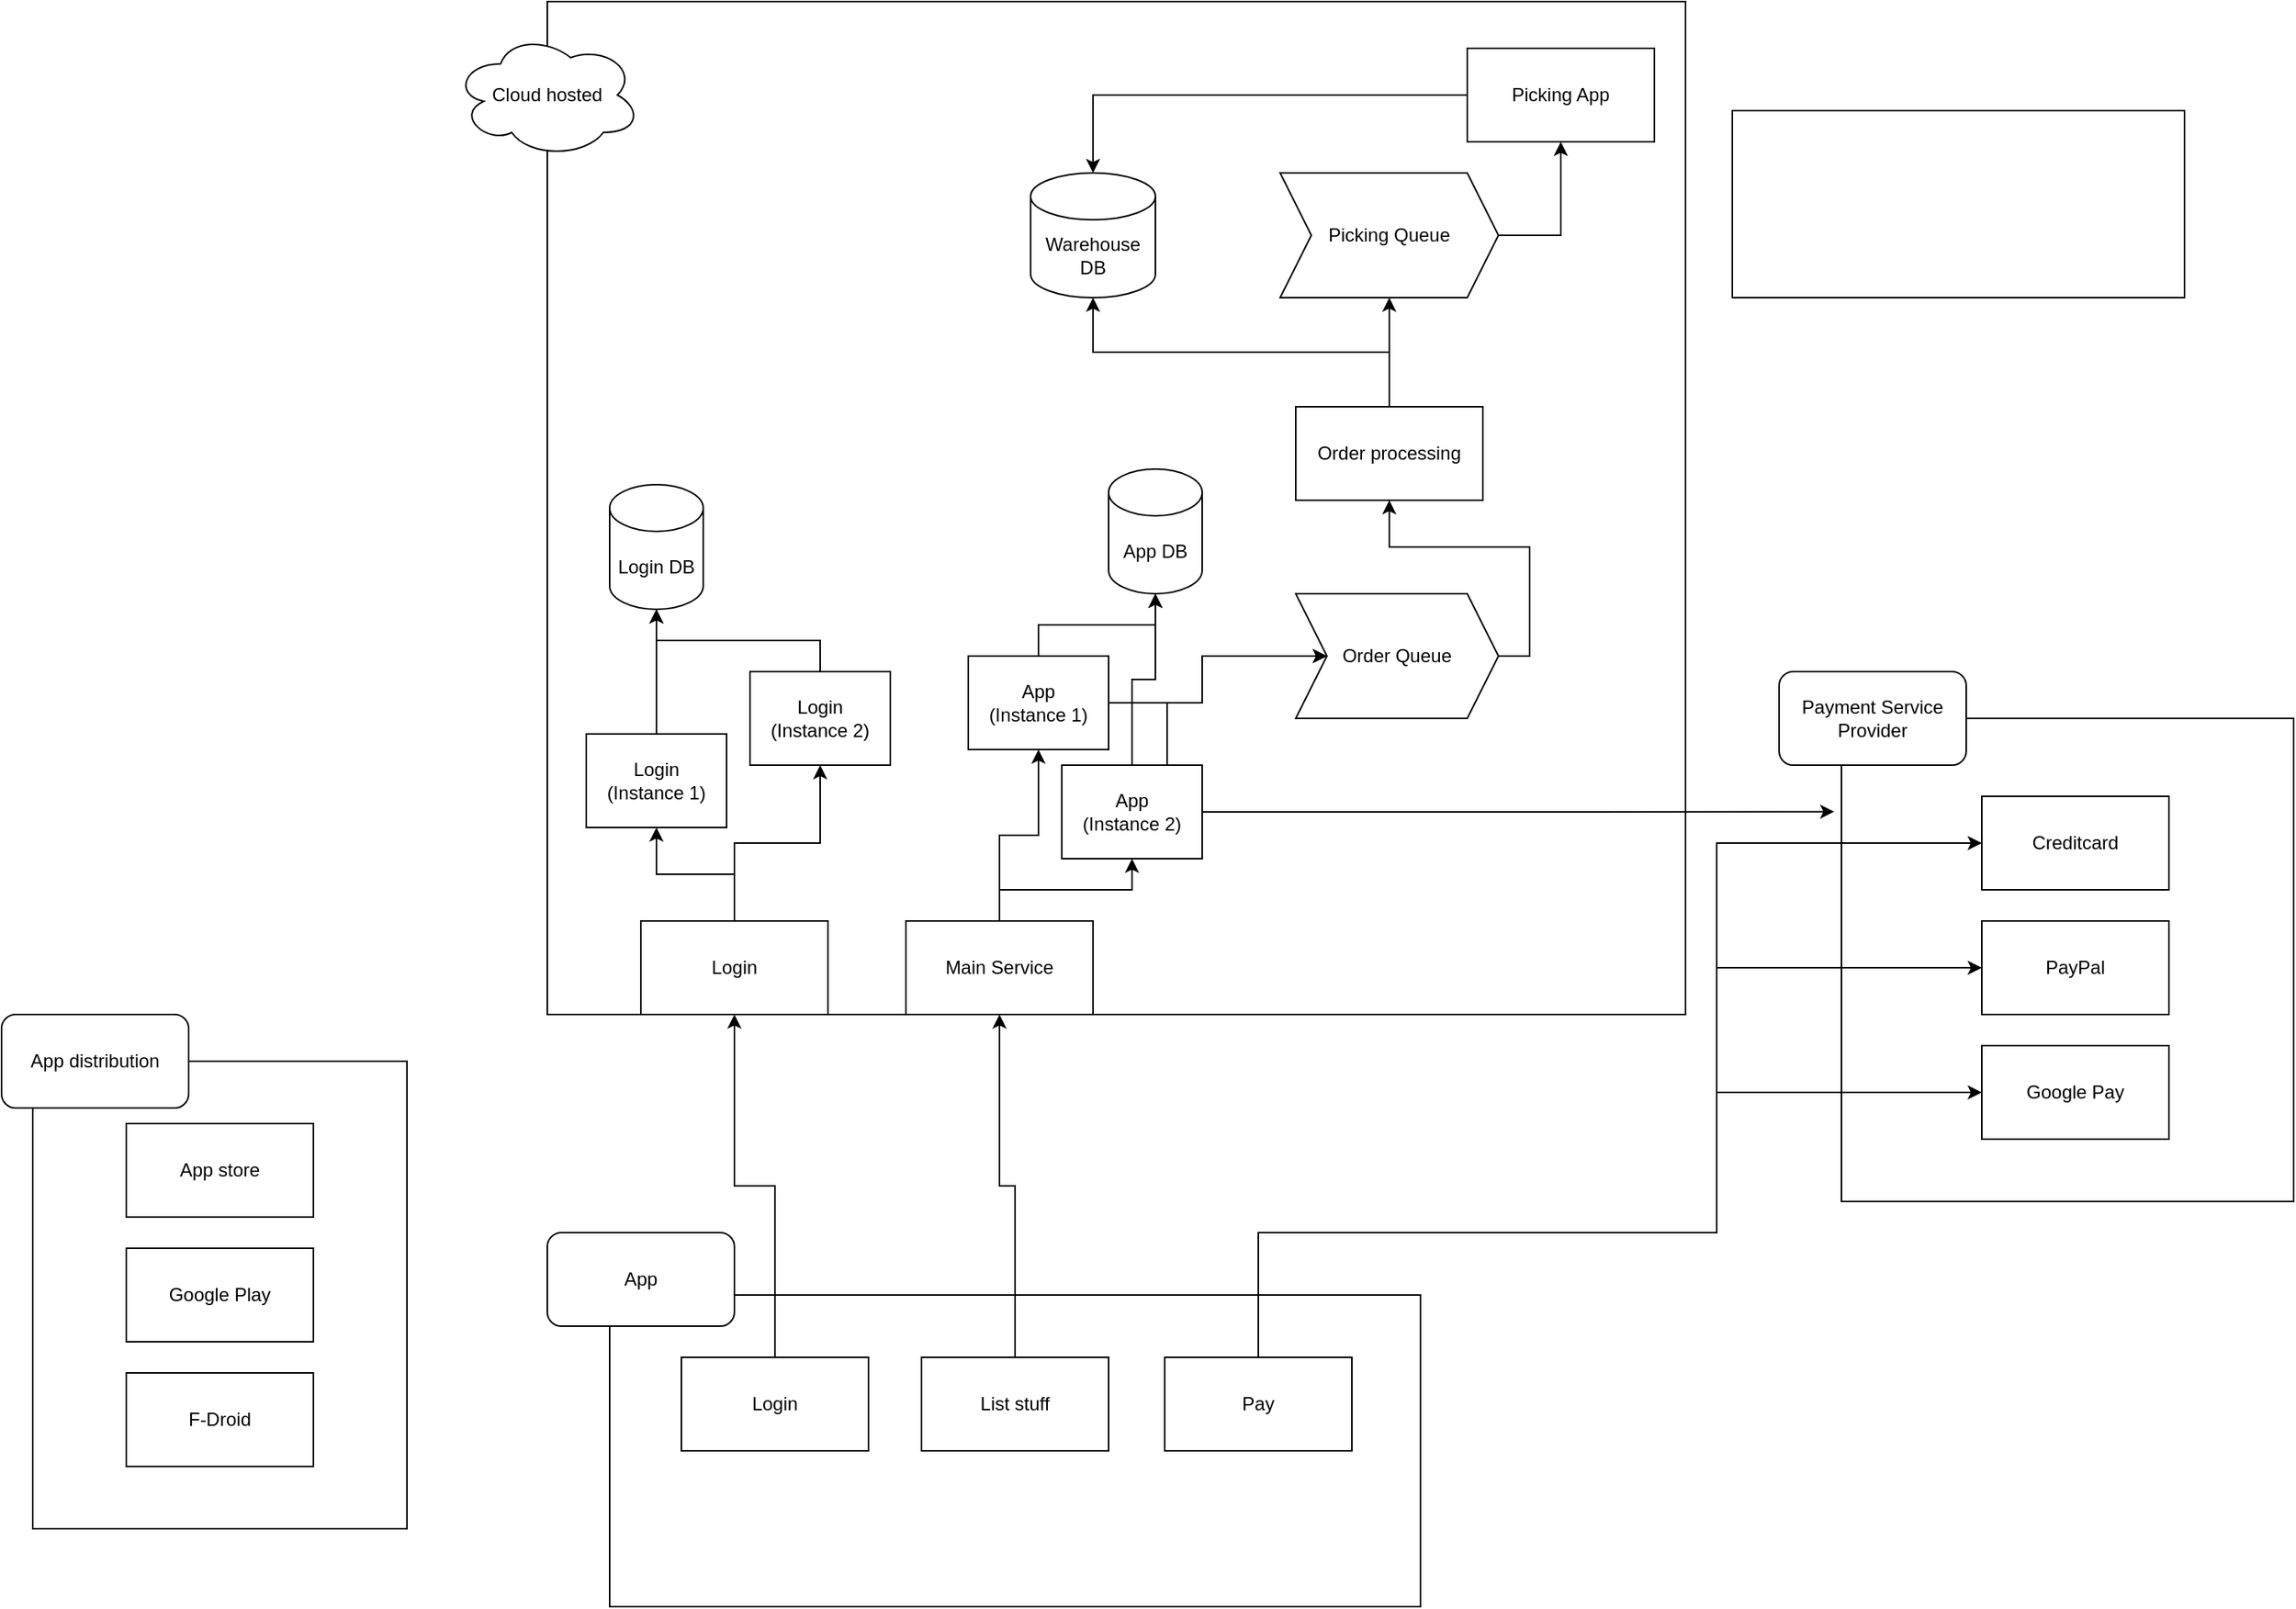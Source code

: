 <mxfile>
    <diagram id="T2Fxe9FcnrelUc5MWTKS" name="Page-1">
        <mxGraphModel dx="1626" dy="2086" grid="1" gridSize="10" guides="1" tooltips="1" connect="1" arrows="1" fold="1" page="1" pageScale="1" pageWidth="1600" pageHeight="900" math="0" shadow="0">
            <root>
                <mxCell id="0"/>
                <mxCell id="1" parent="0"/>
                <mxCell id="2" value="" style="whiteSpace=wrap;html=1;" vertex="1" parent="1">
                    <mxGeometry x="420" y="610" width="520" height="200" as="geometry"/>
                </mxCell>
                <mxCell id="3" value="Login" style="whiteSpace=wrap;html=1;" vertex="1" parent="1">
                    <mxGeometry x="466" y="650" width="120" height="60" as="geometry"/>
                </mxCell>
                <mxCell id="4" value="List stuff" style="whiteSpace=wrap;html=1;" vertex="1" parent="1">
                    <mxGeometry x="620" y="650" width="120" height="60" as="geometry"/>
                </mxCell>
                <mxCell id="5" value="Pay" style="whiteSpace=wrap;html=1;" vertex="1" parent="1">
                    <mxGeometry x="776" y="650" width="120" height="60" as="geometry"/>
                </mxCell>
                <mxCell id="6" value="" style="whiteSpace=wrap;html=1;" vertex="1" parent="1">
                    <mxGeometry x="380" y="-220" width="730" height="650" as="geometry"/>
                </mxCell>
                <mxCell id="7" value="Cloud hosted" style="ellipse;shape=cloud;whiteSpace=wrap;html=1;" vertex="1" parent="1">
                    <mxGeometry x="320" y="-200" width="120" height="80" as="geometry"/>
                </mxCell>
                <mxCell id="8" value="App" style="rounded=1;whiteSpace=wrap;html=1;" vertex="1" parent="1">
                    <mxGeometry x="380" y="570" width="120" height="60" as="geometry"/>
                </mxCell>
                <mxCell id="10" value="" style="rounded=0;whiteSpace=wrap;html=1;" vertex="1" parent="1">
                    <mxGeometry x="50" y="460" width="240" height="300" as="geometry"/>
                </mxCell>
                <mxCell id="9" value="App distribution" style="rounded=1;whiteSpace=wrap;html=1;" vertex="1" parent="1">
                    <mxGeometry x="30" y="430" width="120" height="60" as="geometry"/>
                </mxCell>
                <mxCell id="11" value="App store" style="rounded=0;whiteSpace=wrap;html=1;" vertex="1" parent="1">
                    <mxGeometry x="110" y="500" width="120" height="60" as="geometry"/>
                </mxCell>
                <mxCell id="12" value="Google Play" style="rounded=0;whiteSpace=wrap;html=1;" vertex="1" parent="1">
                    <mxGeometry x="110" y="580" width="120" height="60" as="geometry"/>
                </mxCell>
                <mxCell id="13" value="F-Droid" style="rounded=0;whiteSpace=wrap;html=1;" vertex="1" parent="1">
                    <mxGeometry x="110" y="660" width="120" height="60" as="geometry"/>
                </mxCell>
                <mxCell id="22" style="edgeStyle=orthogonalEdgeStyle;rounded=0;orthogonalLoop=1;jettySize=auto;html=1;exitX=0.5;exitY=0;exitDx=0;exitDy=0;entryX=0.5;entryY=1;entryDx=0;entryDy=0;" edge="1" parent="1" source="14" target="18">
                    <mxGeometry relative="1" as="geometry"/>
                </mxCell>
                <mxCell id="23" style="edgeStyle=orthogonalEdgeStyle;rounded=0;orthogonalLoop=1;jettySize=auto;html=1;exitX=0.5;exitY=0;exitDx=0;exitDy=0;entryX=0.5;entryY=1;entryDx=0;entryDy=0;" edge="1" parent="1" source="14" target="19">
                    <mxGeometry relative="1" as="geometry"/>
                </mxCell>
                <mxCell id="14" value="Login" style="rounded=0;whiteSpace=wrap;html=1;" vertex="1" parent="1">
                    <mxGeometry x="440" y="370" width="120" height="60" as="geometry"/>
                </mxCell>
                <mxCell id="15" style="edgeStyle=orthogonalEdgeStyle;rounded=0;orthogonalLoop=1;jettySize=auto;html=1;exitX=0.5;exitY=0;exitDx=0;exitDy=0;entryX=0.5;entryY=1;entryDx=0;entryDy=0;" edge="1" parent="1" source="3" target="14">
                    <mxGeometry relative="1" as="geometry"/>
                </mxCell>
                <mxCell id="28" style="edgeStyle=orthogonalEdgeStyle;rounded=0;orthogonalLoop=1;jettySize=auto;html=1;exitX=0.5;exitY=0;exitDx=0;exitDy=0;entryX=0.5;entryY=1;entryDx=0;entryDy=0;" edge="1" parent="1" source="16" target="27">
                    <mxGeometry relative="1" as="geometry"/>
                </mxCell>
                <mxCell id="29" style="edgeStyle=orthogonalEdgeStyle;rounded=0;orthogonalLoop=1;jettySize=auto;html=1;exitX=0.5;exitY=0;exitDx=0;exitDy=0;entryX=0.5;entryY=1;entryDx=0;entryDy=0;" edge="1" parent="1" source="16" target="26">
                    <mxGeometry relative="1" as="geometry"/>
                </mxCell>
                <mxCell id="16" value="Main Service" style="rounded=0;whiteSpace=wrap;html=1;" vertex="1" parent="1">
                    <mxGeometry x="610" y="370" width="120" height="60" as="geometry"/>
                </mxCell>
                <mxCell id="17" style="edgeStyle=orthogonalEdgeStyle;rounded=0;orthogonalLoop=1;jettySize=auto;html=1;exitX=0.5;exitY=0;exitDx=0;exitDy=0;entryX=0.5;entryY=1;entryDx=0;entryDy=0;" edge="1" parent="1" source="4" target="16">
                    <mxGeometry relative="1" as="geometry"/>
                </mxCell>
                <mxCell id="24" style="edgeStyle=orthogonalEdgeStyle;rounded=0;orthogonalLoop=1;jettySize=auto;html=1;exitX=0.5;exitY=0;exitDx=0;exitDy=0;entryX=0.5;entryY=1;entryDx=0;entryDy=0;entryPerimeter=0;" edge="1" parent="1" source="18" target="21">
                    <mxGeometry relative="1" as="geometry"/>
                </mxCell>
                <mxCell id="18" value="Login&lt;br&gt;(Instance 1)" style="rounded=0;whiteSpace=wrap;html=1;" vertex="1" parent="1">
                    <mxGeometry x="405" y="250" width="90" height="60" as="geometry"/>
                </mxCell>
                <mxCell id="25" style="edgeStyle=orthogonalEdgeStyle;rounded=0;orthogonalLoop=1;jettySize=auto;html=1;exitX=0.5;exitY=0;exitDx=0;exitDy=0;entryX=0.5;entryY=1;entryDx=0;entryDy=0;entryPerimeter=0;" edge="1" parent="1" source="19" target="21">
                    <mxGeometry relative="1" as="geometry"/>
                </mxCell>
                <mxCell id="19" value="Login&lt;br&gt;(Instance 2)" style="rounded=0;whiteSpace=wrap;html=1;" vertex="1" parent="1">
                    <mxGeometry x="510" y="210" width="90" height="60" as="geometry"/>
                </mxCell>
                <mxCell id="21" value="Login DB" style="shape=cylinder3;whiteSpace=wrap;html=1;boundedLbl=1;backgroundOutline=1;size=15;" vertex="1" parent="1">
                    <mxGeometry x="420" y="90" width="60" height="80" as="geometry"/>
                </mxCell>
                <mxCell id="32" style="edgeStyle=orthogonalEdgeStyle;rounded=0;orthogonalLoop=1;jettySize=auto;html=1;exitX=0.5;exitY=0;exitDx=0;exitDy=0;entryX=0.5;entryY=1;entryDx=0;entryDy=0;entryPerimeter=0;" edge="1" parent="1" source="26" target="30">
                    <mxGeometry relative="1" as="geometry">
                        <mxPoint x="680" y="170" as="targetPoint"/>
                    </mxGeometry>
                </mxCell>
                <mxCell id="39" style="edgeStyle=orthogonalEdgeStyle;rounded=0;orthogonalLoop=1;jettySize=auto;html=1;exitX=1;exitY=0.5;exitDx=0;exitDy=0;entryX=-0.016;entryY=0.193;entryDx=0;entryDy=0;entryPerimeter=0;" edge="1" parent="1" source="26" target="35">
                    <mxGeometry relative="1" as="geometry"/>
                </mxCell>
                <mxCell id="46" style="edgeStyle=orthogonalEdgeStyle;rounded=0;orthogonalLoop=1;jettySize=auto;html=1;exitX=0.75;exitY=0;exitDx=0;exitDy=0;entryX=0;entryY=0.5;entryDx=0;entryDy=0;" edge="1" parent="1" source="26" target="44">
                    <mxGeometry relative="1" as="geometry">
                        <mxPoint x="910" y="-10" as="targetPoint"/>
                        <Array as="points">
                            <mxPoint x="778" y="230"/>
                            <mxPoint x="800" y="230"/>
                            <mxPoint x="800" y="200"/>
                        </Array>
                    </mxGeometry>
                </mxCell>
                <mxCell id="26" value="App&lt;br&gt;(Instance 2)" style="rounded=0;whiteSpace=wrap;html=1;" vertex="1" parent="1">
                    <mxGeometry x="710" y="270" width="90" height="60" as="geometry"/>
                </mxCell>
                <mxCell id="31" style="edgeStyle=orthogonalEdgeStyle;rounded=0;orthogonalLoop=1;jettySize=auto;html=1;exitX=0.5;exitY=0;exitDx=0;exitDy=0;entryX=0.5;entryY=1;entryDx=0;entryDy=0;entryPerimeter=0;" edge="1" parent="1" source="27" target="30">
                    <mxGeometry relative="1" as="geometry"/>
                </mxCell>
                <mxCell id="45" style="edgeStyle=orthogonalEdgeStyle;rounded=0;orthogonalLoop=1;jettySize=auto;html=1;exitX=1;exitY=0.5;exitDx=0;exitDy=0;entryX=0;entryY=0.5;entryDx=0;entryDy=0;" edge="1" parent="1" source="27" target="44">
                    <mxGeometry relative="1" as="geometry"/>
                </mxCell>
                <mxCell id="27" value="App&lt;br&gt;(Instance 1)" style="rounded=0;whiteSpace=wrap;html=1;" vertex="1" parent="1">
                    <mxGeometry x="650" y="200" width="90" height="60" as="geometry"/>
                </mxCell>
                <mxCell id="30" value="App DB" style="shape=cylinder3;whiteSpace=wrap;html=1;boundedLbl=1;backgroundOutline=1;size=15;" vertex="1" parent="1">
                    <mxGeometry x="740" y="80" width="60" height="80" as="geometry"/>
                </mxCell>
                <mxCell id="35" value="" style="rounded=0;whiteSpace=wrap;html=1;" vertex="1" parent="1">
                    <mxGeometry x="1210" y="240" width="290" height="310" as="geometry"/>
                </mxCell>
                <mxCell id="34" value="Payment Service Provider" style="rounded=1;whiteSpace=wrap;html=1;" vertex="1" parent="1">
                    <mxGeometry x="1170" y="210" width="120" height="60" as="geometry"/>
                </mxCell>
                <mxCell id="36" value="Creditcard" style="rounded=0;whiteSpace=wrap;html=1;" vertex="1" parent="1">
                    <mxGeometry x="1300" y="290" width="120" height="60" as="geometry"/>
                </mxCell>
                <mxCell id="37" value="PayPal" style="rounded=0;whiteSpace=wrap;html=1;" vertex="1" parent="1">
                    <mxGeometry x="1300" y="370" width="120" height="60" as="geometry"/>
                </mxCell>
                <mxCell id="38" value="Google Pay" style="rounded=0;whiteSpace=wrap;html=1;" vertex="1" parent="1">
                    <mxGeometry x="1300" y="450" width="120" height="60" as="geometry"/>
                </mxCell>
                <mxCell id="40" style="edgeStyle=orthogonalEdgeStyle;rounded=0;orthogonalLoop=1;jettySize=auto;html=1;exitX=0.5;exitY=0;exitDx=0;exitDy=0;entryX=0;entryY=0.5;entryDx=0;entryDy=0;" edge="1" parent="1" source="5" target="38">
                    <mxGeometry relative="1" as="geometry">
                        <Array as="points">
                            <mxPoint x="836" y="570"/>
                            <mxPoint x="1130" y="570"/>
                            <mxPoint x="1130" y="480"/>
                        </Array>
                    </mxGeometry>
                </mxCell>
                <mxCell id="42" style="edgeStyle=orthogonalEdgeStyle;rounded=0;orthogonalLoop=1;jettySize=auto;html=1;exitX=0.5;exitY=0;exitDx=0;exitDy=0;entryX=0;entryY=0.5;entryDx=0;entryDy=0;" edge="1" parent="1" source="5" target="36">
                    <mxGeometry relative="1" as="geometry">
                        <Array as="points">
                            <mxPoint x="836" y="570"/>
                            <mxPoint x="1130" y="570"/>
                            <mxPoint x="1130" y="320"/>
                        </Array>
                    </mxGeometry>
                </mxCell>
                <mxCell id="41" style="edgeStyle=orthogonalEdgeStyle;rounded=0;orthogonalLoop=1;jettySize=auto;html=1;exitX=0.5;exitY=0;exitDx=0;exitDy=0;entryX=0;entryY=0.5;entryDx=0;entryDy=0;" edge="1" parent="1" source="5" target="37">
                    <mxGeometry relative="1" as="geometry">
                        <Array as="points">
                            <mxPoint x="836" y="570"/>
                            <mxPoint x="1130" y="570"/>
                            <mxPoint x="1130" y="400"/>
                        </Array>
                    </mxGeometry>
                </mxCell>
                <mxCell id="43" value="" style="rounded=0;whiteSpace=wrap;html=1;" vertex="1" parent="1">
                    <mxGeometry x="1140" y="-150" width="290" height="120" as="geometry"/>
                </mxCell>
                <mxCell id="49" style="edgeStyle=orthogonalEdgeStyle;rounded=0;orthogonalLoop=1;jettySize=auto;html=1;exitX=1;exitY=0.5;exitDx=0;exitDy=0;entryX=0.5;entryY=1;entryDx=0;entryDy=0;" edge="1" parent="1" source="44" target="48">
                    <mxGeometry relative="1" as="geometry"/>
                </mxCell>
                <mxCell id="44" value="Order Queue" style="shape=step;perimeter=stepPerimeter;whiteSpace=wrap;html=1;fixedSize=1;" vertex="1" parent="1">
                    <mxGeometry x="860" y="160" width="130" height="80" as="geometry"/>
                </mxCell>
                <mxCell id="47" value="Warehouse DB" style="shape=cylinder3;whiteSpace=wrap;html=1;boundedLbl=1;backgroundOutline=1;size=15;" vertex="1" parent="1">
                    <mxGeometry x="690" y="-110" width="80" height="80" as="geometry"/>
                </mxCell>
                <mxCell id="50" style="edgeStyle=orthogonalEdgeStyle;rounded=0;orthogonalLoop=1;jettySize=auto;html=1;exitX=0.5;exitY=0;exitDx=0;exitDy=0;entryX=0.5;entryY=1;entryDx=0;entryDy=0;entryPerimeter=0;" edge="1" parent="1" source="48" target="47">
                    <mxGeometry relative="1" as="geometry"/>
                </mxCell>
                <mxCell id="52" style="edgeStyle=orthogonalEdgeStyle;rounded=0;orthogonalLoop=1;jettySize=auto;html=1;exitX=0.5;exitY=0;exitDx=0;exitDy=0;entryX=0.5;entryY=1;entryDx=0;entryDy=0;" edge="1" parent="1" source="48" target="51">
                    <mxGeometry relative="1" as="geometry"/>
                </mxCell>
                <mxCell id="48" value="Order processing" style="rounded=0;whiteSpace=wrap;html=1;" vertex="1" parent="1">
                    <mxGeometry x="860" y="40" width="120" height="60" as="geometry"/>
                </mxCell>
                <mxCell id="54" style="edgeStyle=orthogonalEdgeStyle;rounded=0;orthogonalLoop=1;jettySize=auto;html=1;exitX=1;exitY=0.5;exitDx=0;exitDy=0;entryX=0.5;entryY=1;entryDx=0;entryDy=0;" edge="1" parent="1" source="51" target="53">
                    <mxGeometry relative="1" as="geometry"/>
                </mxCell>
                <mxCell id="51" value="Picking Queue" style="shape=step;perimeter=stepPerimeter;whiteSpace=wrap;html=1;fixedSize=1;" vertex="1" parent="1">
                    <mxGeometry x="850" y="-110" width="140" height="80" as="geometry"/>
                </mxCell>
                <mxCell id="55" style="edgeStyle=orthogonalEdgeStyle;rounded=0;orthogonalLoop=1;jettySize=auto;html=1;exitX=0;exitY=0.5;exitDx=0;exitDy=0;entryX=0.5;entryY=0;entryDx=0;entryDy=0;entryPerimeter=0;" edge="1" parent="1" source="53" target="47">
                    <mxGeometry relative="1" as="geometry"/>
                </mxCell>
                <mxCell id="53" value="Picking App" style="rounded=0;whiteSpace=wrap;html=1;" vertex="1" parent="1">
                    <mxGeometry x="970" y="-190" width="120" height="60" as="geometry"/>
                </mxCell>
            </root>
        </mxGraphModel>
    </diagram>
</mxfile>